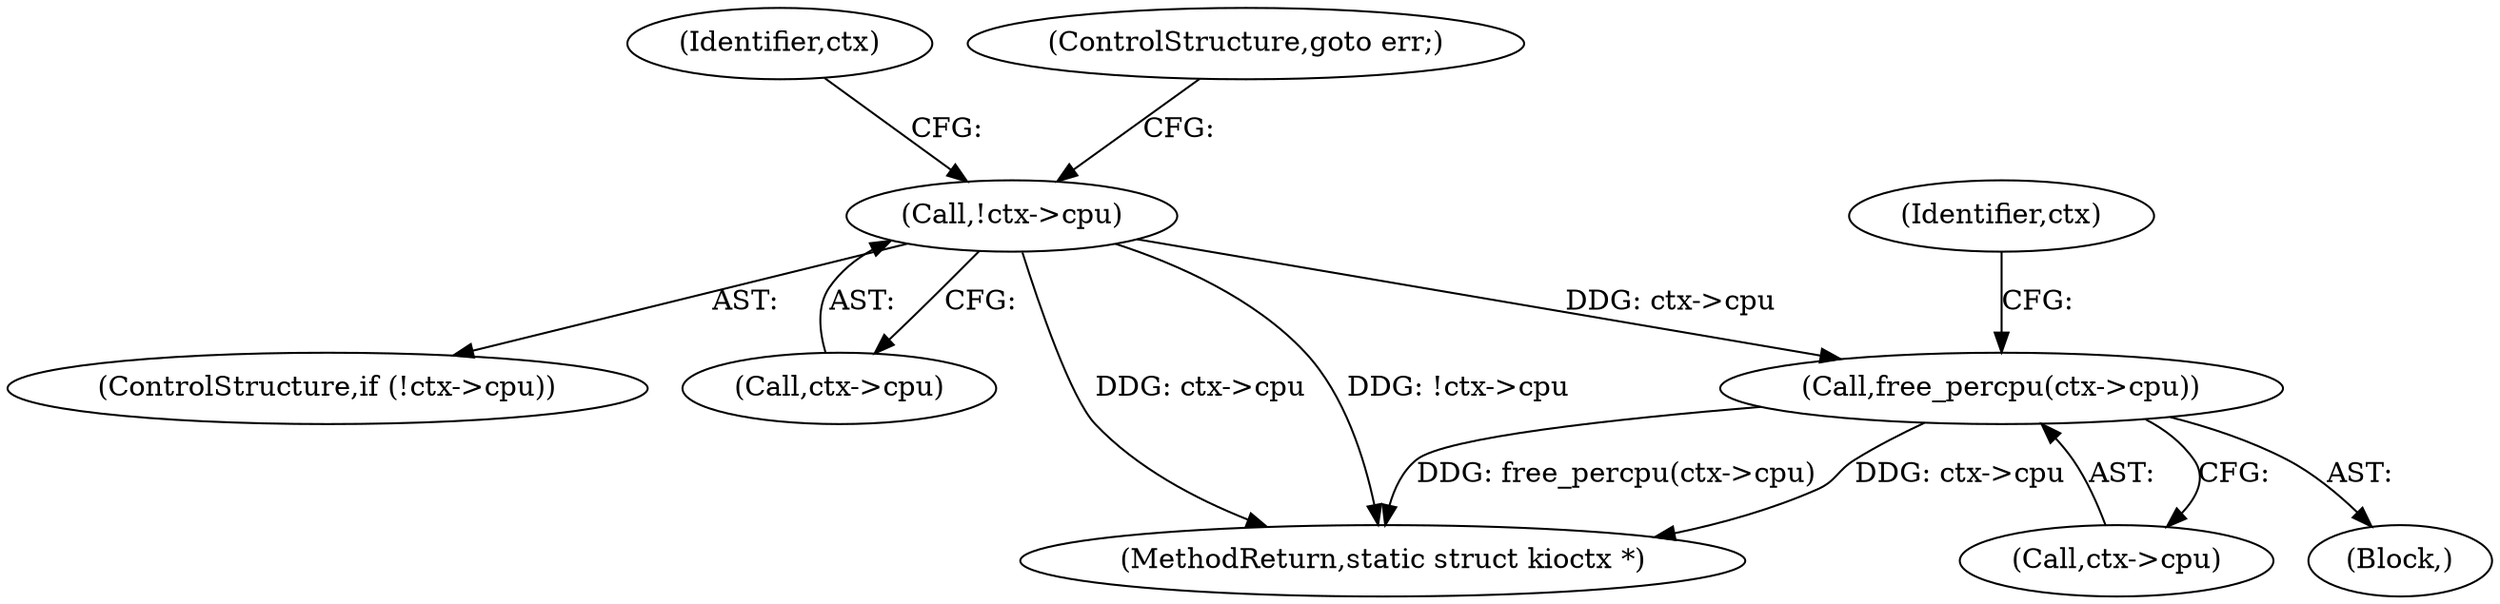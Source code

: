 digraph "0_linux_d558023207e008a4476a3b7bb8706b2a2bf5d84f@pointer" {
"1000224" [label="(Call,!ctx->cpu)"];
"1000336" [label="(Call,free_percpu(ctx->cpu))"];
"1000337" [label="(Call,ctx->cpu)"];
"1000343" [label="(Identifier,ctx)"];
"1000232" [label="(Identifier,ctx)"];
"1000223" [label="(ControlStructure,if (!ctx->cpu))"];
"1000225" [label="(Call,ctx->cpu)"];
"1000361" [label="(MethodReturn,static struct kioctx *)"];
"1000224" [label="(Call,!ctx->cpu)"];
"1000336" [label="(Call,free_percpu(ctx->cpu))"];
"1000106" [label="(Block,)"];
"1000228" [label="(ControlStructure,goto err;)"];
"1000224" -> "1000223"  [label="AST: "];
"1000224" -> "1000225"  [label="CFG: "];
"1000225" -> "1000224"  [label="AST: "];
"1000228" -> "1000224"  [label="CFG: "];
"1000232" -> "1000224"  [label="CFG: "];
"1000224" -> "1000361"  [label="DDG: ctx->cpu"];
"1000224" -> "1000361"  [label="DDG: !ctx->cpu"];
"1000224" -> "1000336"  [label="DDG: ctx->cpu"];
"1000336" -> "1000106"  [label="AST: "];
"1000336" -> "1000337"  [label="CFG: "];
"1000337" -> "1000336"  [label="AST: "];
"1000343" -> "1000336"  [label="CFG: "];
"1000336" -> "1000361"  [label="DDG: free_percpu(ctx->cpu)"];
"1000336" -> "1000361"  [label="DDG: ctx->cpu"];
}
